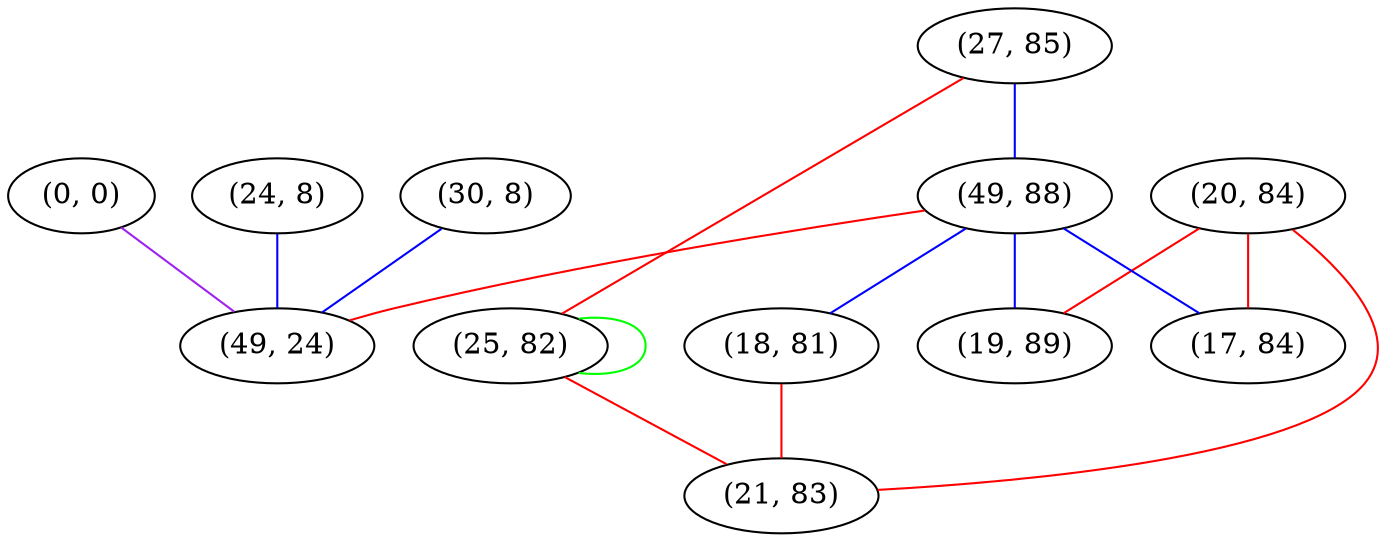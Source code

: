graph "" {
"(0, 0)";
"(24, 8)";
"(27, 85)";
"(25, 82)";
"(20, 84)";
"(49, 88)";
"(18, 81)";
"(30, 8)";
"(49, 24)";
"(19, 89)";
"(17, 84)";
"(21, 83)";
"(0, 0)" -- "(49, 24)"  [color=purple, key=0, weight=4];
"(24, 8)" -- "(49, 24)"  [color=blue, key=0, weight=3];
"(27, 85)" -- "(25, 82)"  [color=red, key=0, weight=1];
"(27, 85)" -- "(49, 88)"  [color=blue, key=0, weight=3];
"(25, 82)" -- "(25, 82)"  [color=green, key=0, weight=2];
"(25, 82)" -- "(21, 83)"  [color=red, key=0, weight=1];
"(20, 84)" -- "(19, 89)"  [color=red, key=0, weight=1];
"(20, 84)" -- "(17, 84)"  [color=red, key=0, weight=1];
"(20, 84)" -- "(21, 83)"  [color=red, key=0, weight=1];
"(49, 88)" -- "(49, 24)"  [color=red, key=0, weight=1];
"(49, 88)" -- "(19, 89)"  [color=blue, key=0, weight=3];
"(49, 88)" -- "(18, 81)"  [color=blue, key=0, weight=3];
"(49, 88)" -- "(17, 84)"  [color=blue, key=0, weight=3];
"(18, 81)" -- "(21, 83)"  [color=red, key=0, weight=1];
"(30, 8)" -- "(49, 24)"  [color=blue, key=0, weight=3];
}
